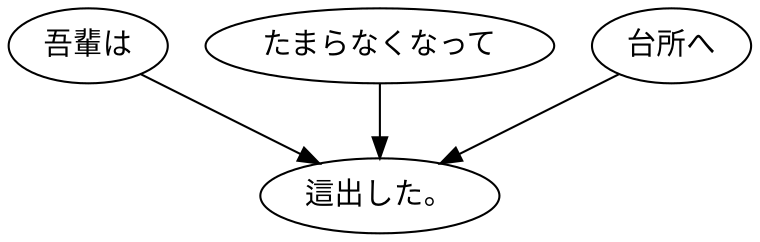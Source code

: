 digraph graph6420 {
	node0 [label="吾輩は"];
	node1 [label="たまらなくなって"];
	node2 [label="台所へ"];
	node3 [label="這出した。"];
	node0 -> node3;
	node1 -> node3;
	node2 -> node3;
}
